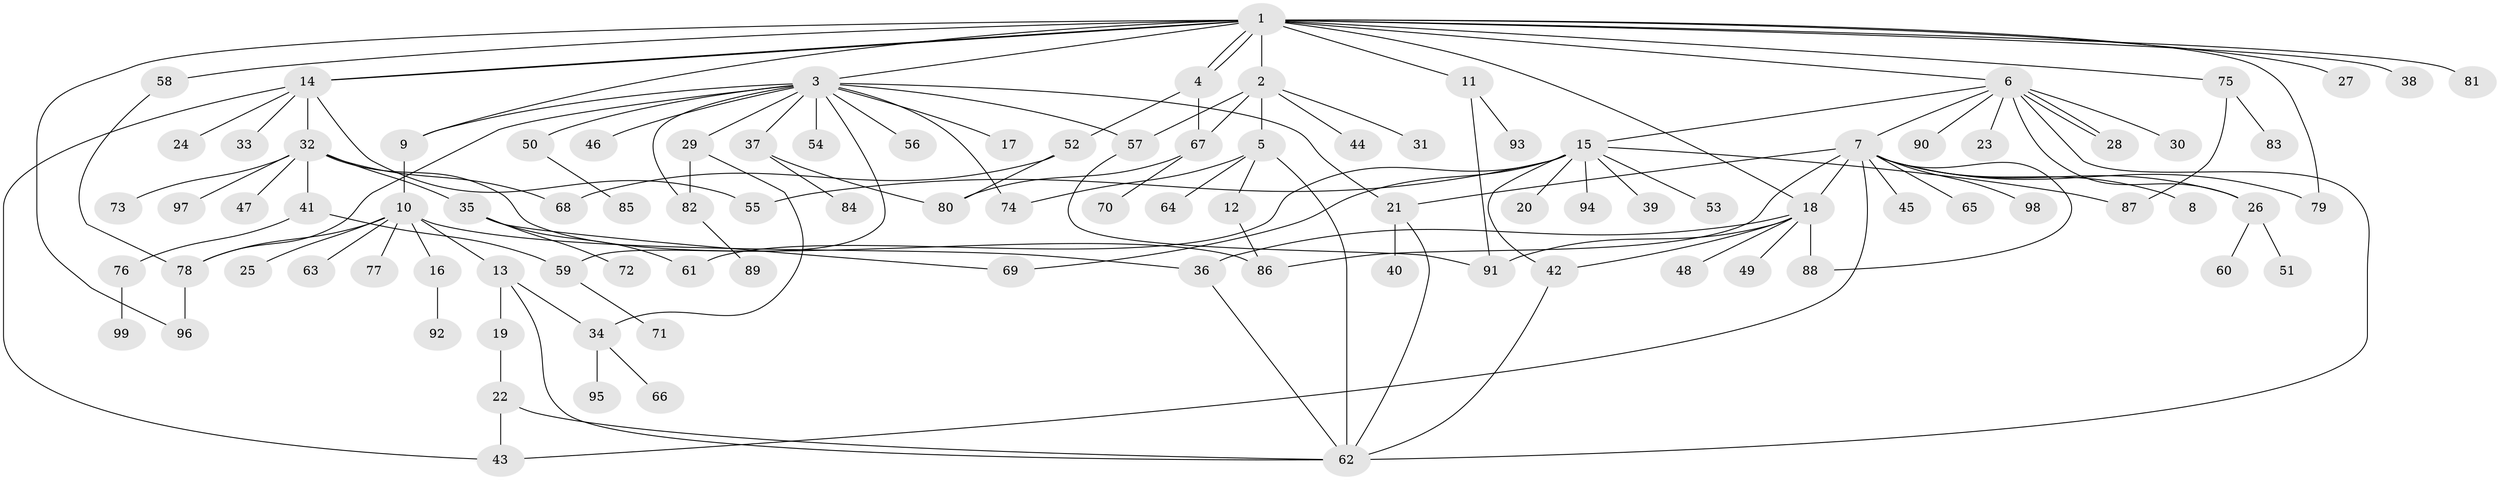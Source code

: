 // Generated by graph-tools (version 1.1) at 2025/49/03/09/25 03:49:55]
// undirected, 99 vertices, 137 edges
graph export_dot {
graph [start="1"]
  node [color=gray90,style=filled];
  1;
  2;
  3;
  4;
  5;
  6;
  7;
  8;
  9;
  10;
  11;
  12;
  13;
  14;
  15;
  16;
  17;
  18;
  19;
  20;
  21;
  22;
  23;
  24;
  25;
  26;
  27;
  28;
  29;
  30;
  31;
  32;
  33;
  34;
  35;
  36;
  37;
  38;
  39;
  40;
  41;
  42;
  43;
  44;
  45;
  46;
  47;
  48;
  49;
  50;
  51;
  52;
  53;
  54;
  55;
  56;
  57;
  58;
  59;
  60;
  61;
  62;
  63;
  64;
  65;
  66;
  67;
  68;
  69;
  70;
  71;
  72;
  73;
  74;
  75;
  76;
  77;
  78;
  79;
  80;
  81;
  82;
  83;
  84;
  85;
  86;
  87;
  88;
  89;
  90;
  91;
  92;
  93;
  94;
  95;
  96;
  97;
  98;
  99;
  1 -- 2;
  1 -- 3;
  1 -- 4;
  1 -- 4;
  1 -- 6;
  1 -- 9;
  1 -- 11;
  1 -- 14;
  1 -- 14;
  1 -- 18;
  1 -- 27;
  1 -- 38;
  1 -- 58;
  1 -- 75;
  1 -- 79;
  1 -- 81;
  1 -- 96;
  2 -- 5;
  2 -- 31;
  2 -- 44;
  2 -- 57;
  2 -- 67;
  3 -- 9;
  3 -- 17;
  3 -- 21;
  3 -- 29;
  3 -- 37;
  3 -- 46;
  3 -- 50;
  3 -- 54;
  3 -- 56;
  3 -- 57;
  3 -- 59;
  3 -- 74;
  3 -- 78;
  3 -- 82;
  4 -- 52;
  4 -- 67;
  5 -- 12;
  5 -- 62;
  5 -- 64;
  5 -- 74;
  6 -- 7;
  6 -- 15;
  6 -- 23;
  6 -- 26;
  6 -- 28;
  6 -- 28;
  6 -- 30;
  6 -- 62;
  6 -- 90;
  7 -- 8;
  7 -- 18;
  7 -- 21;
  7 -- 26;
  7 -- 43;
  7 -- 45;
  7 -- 65;
  7 -- 79;
  7 -- 86;
  7 -- 88;
  7 -- 98;
  9 -- 10;
  10 -- 13;
  10 -- 16;
  10 -- 25;
  10 -- 36;
  10 -- 63;
  10 -- 77;
  10 -- 78;
  11 -- 91;
  11 -- 93;
  12 -- 86;
  13 -- 19;
  13 -- 34;
  13 -- 62;
  14 -- 24;
  14 -- 32;
  14 -- 33;
  14 -- 43;
  14 -- 55;
  15 -- 20;
  15 -- 39;
  15 -- 42;
  15 -- 53;
  15 -- 55;
  15 -- 61;
  15 -- 69;
  15 -- 87;
  15 -- 94;
  16 -- 92;
  18 -- 36;
  18 -- 42;
  18 -- 48;
  18 -- 49;
  18 -- 88;
  18 -- 91;
  19 -- 22;
  21 -- 40;
  21 -- 62;
  22 -- 43;
  22 -- 62;
  26 -- 51;
  26 -- 60;
  29 -- 34;
  29 -- 82;
  32 -- 35;
  32 -- 41;
  32 -- 47;
  32 -- 68;
  32 -- 73;
  32 -- 86;
  32 -- 97;
  34 -- 66;
  34 -- 95;
  35 -- 61;
  35 -- 69;
  35 -- 72;
  36 -- 62;
  37 -- 80;
  37 -- 84;
  41 -- 59;
  41 -- 76;
  42 -- 62;
  50 -- 85;
  52 -- 68;
  52 -- 80;
  57 -- 91;
  58 -- 78;
  59 -- 71;
  67 -- 70;
  67 -- 80;
  75 -- 83;
  75 -- 87;
  76 -- 99;
  78 -- 96;
  82 -- 89;
}
